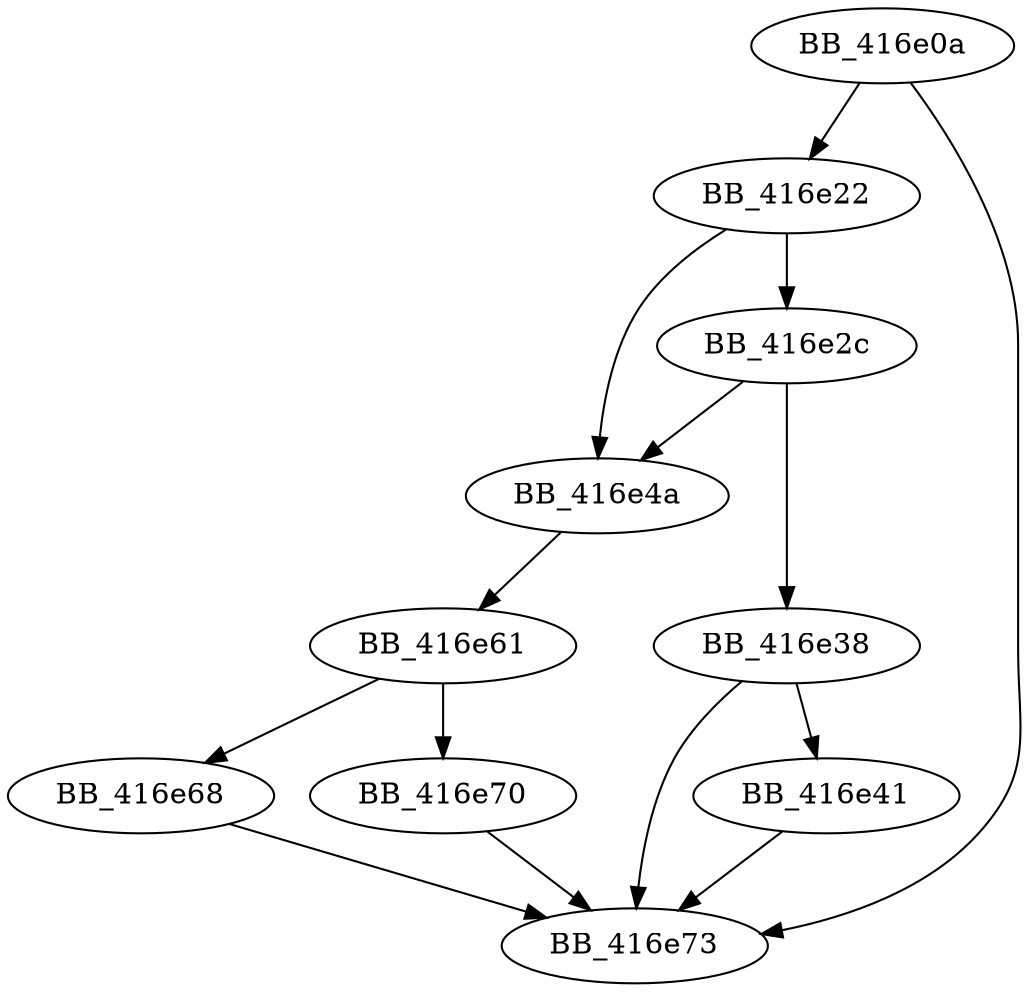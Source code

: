 DiGraph __Towupper{
BB_416e0a->BB_416e22
BB_416e0a->BB_416e73
BB_416e22->BB_416e2c
BB_416e22->BB_416e4a
BB_416e2c->BB_416e38
BB_416e2c->BB_416e4a
BB_416e38->BB_416e41
BB_416e38->BB_416e73
BB_416e41->BB_416e73
BB_416e4a->BB_416e61
BB_416e61->BB_416e68
BB_416e61->BB_416e70
BB_416e68->BB_416e73
BB_416e70->BB_416e73
}
